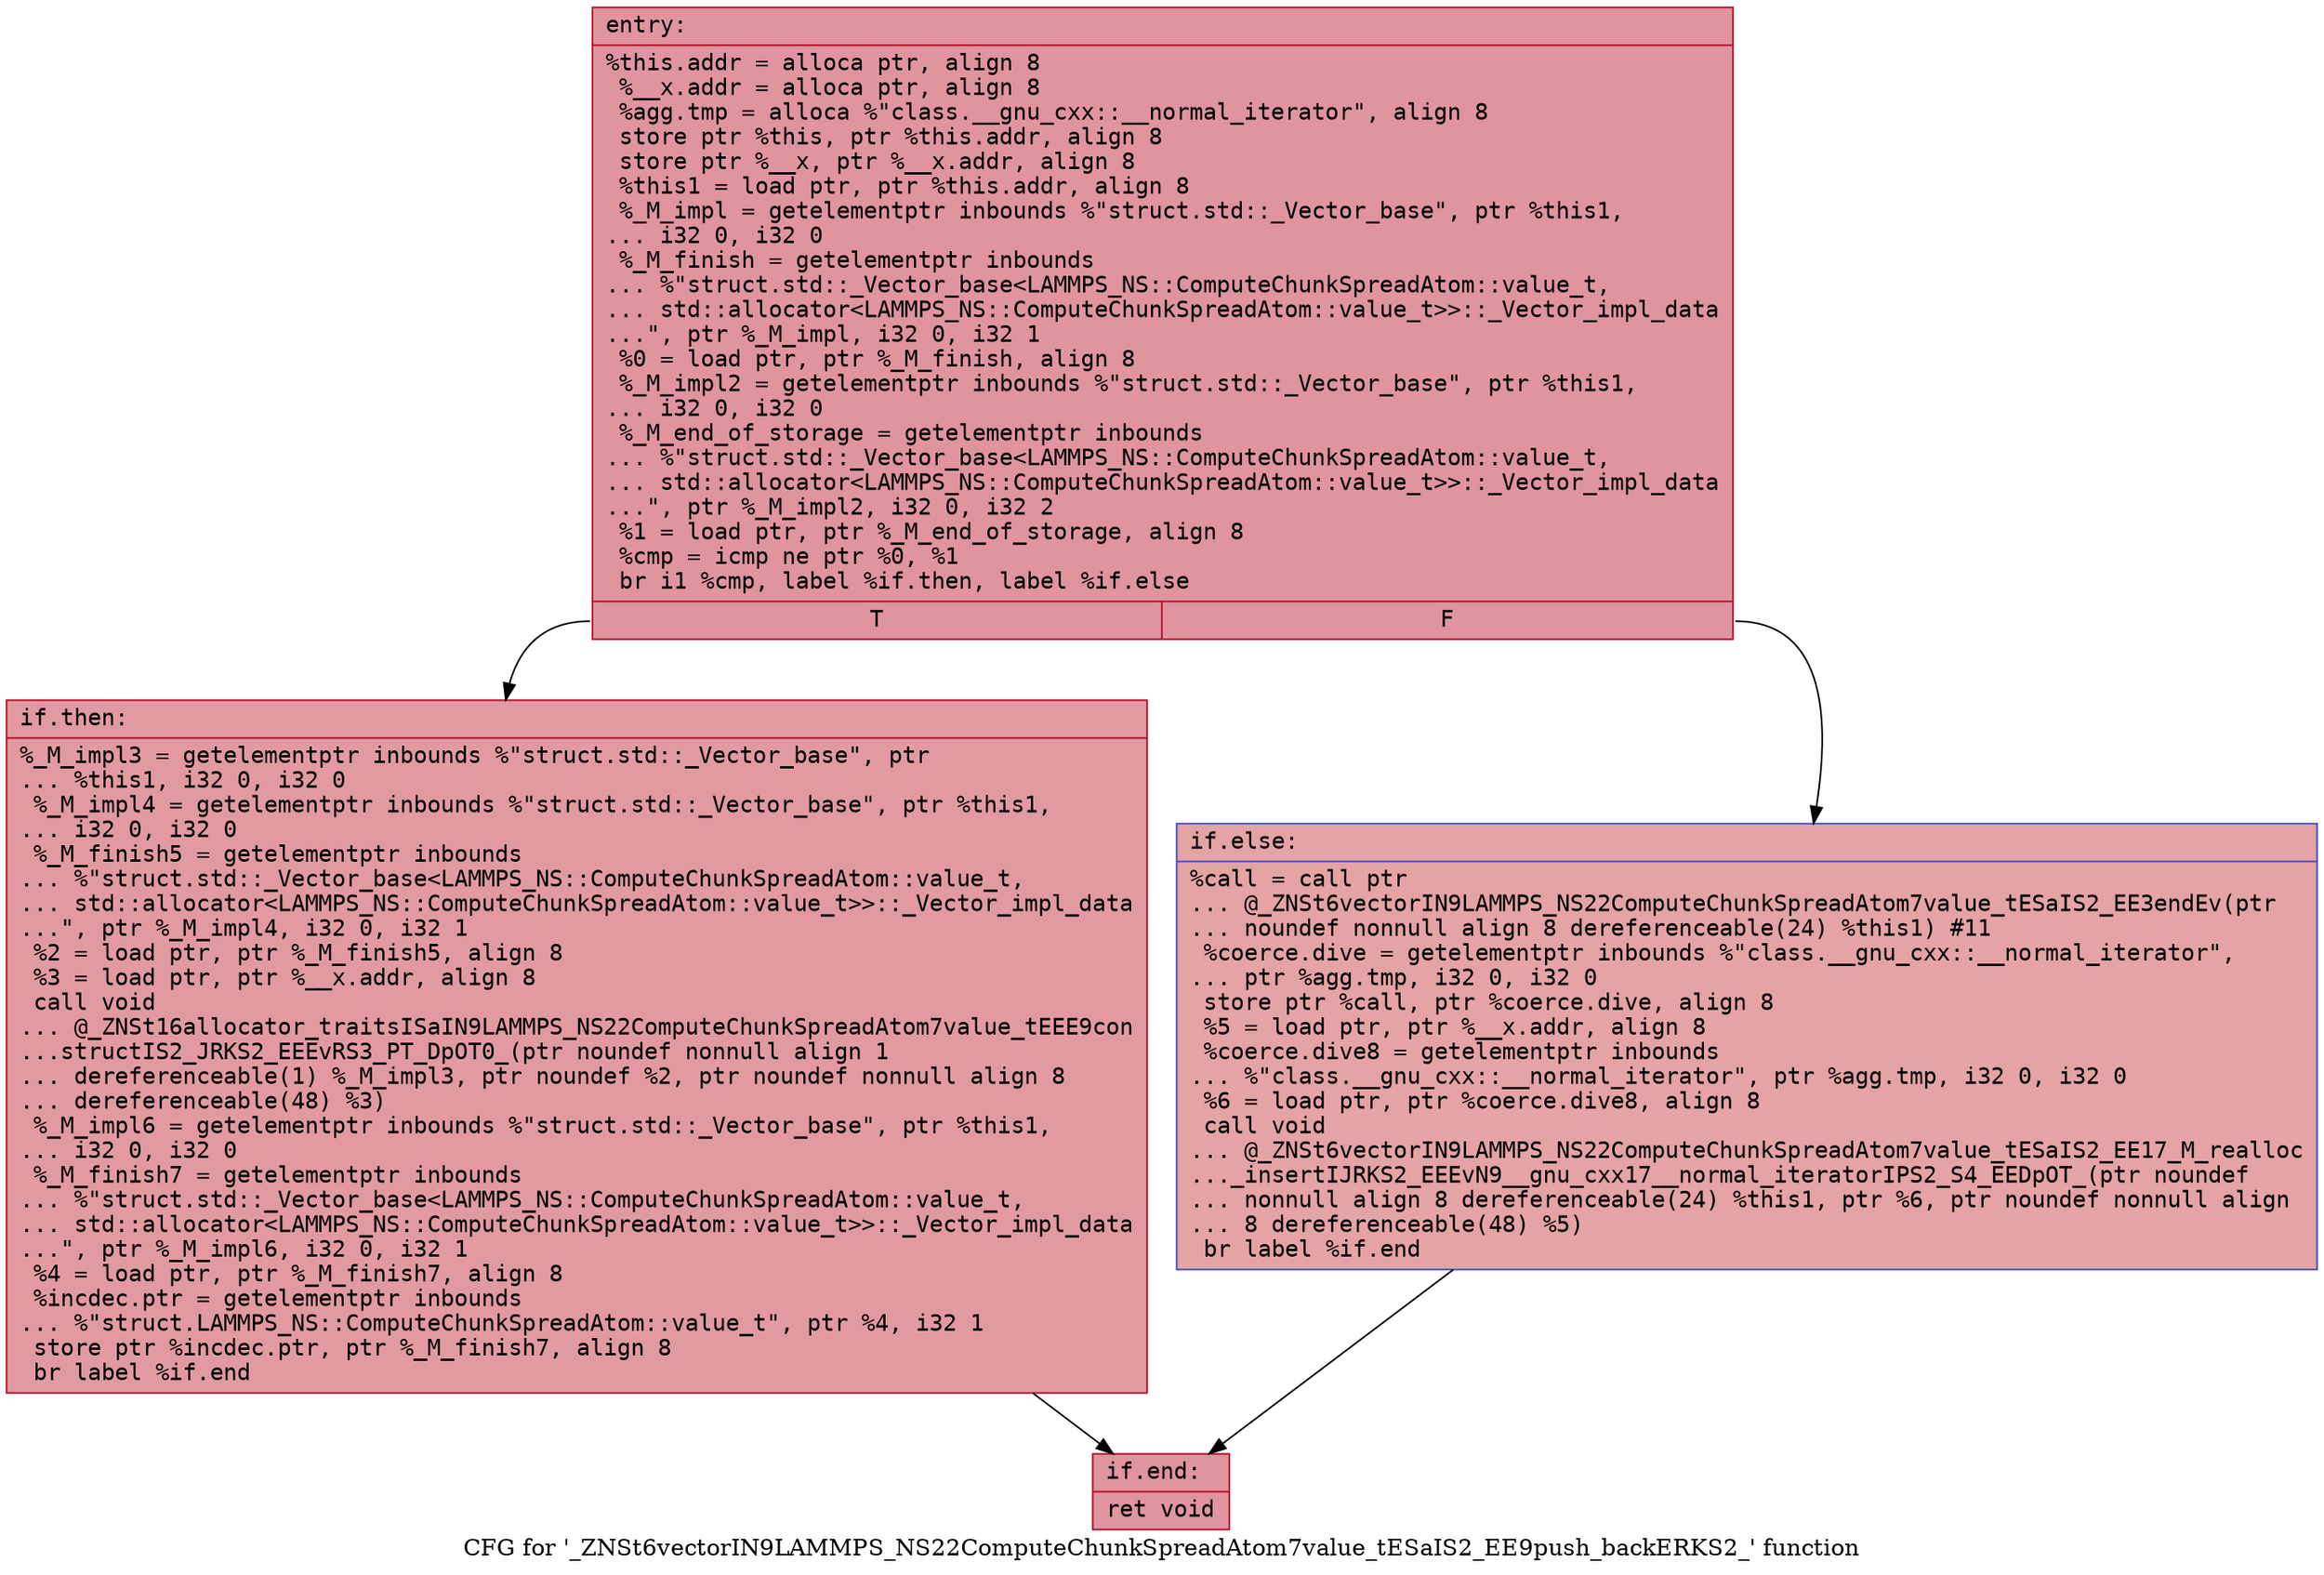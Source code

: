 digraph "CFG for '_ZNSt6vectorIN9LAMMPS_NS22ComputeChunkSpreadAtom7value_tESaIS2_EE9push_backERKS2_' function" {
	label="CFG for '_ZNSt6vectorIN9LAMMPS_NS22ComputeChunkSpreadAtom7value_tESaIS2_EE9push_backERKS2_' function";

	Node0x55a8964278a0 [shape=record,color="#b70d28ff", style=filled, fillcolor="#b70d2870" fontname="Courier",label="{entry:\l|  %this.addr = alloca ptr, align 8\l  %__x.addr = alloca ptr, align 8\l  %agg.tmp = alloca %\"class.__gnu_cxx::__normal_iterator\", align 8\l  store ptr %this, ptr %this.addr, align 8\l  store ptr %__x, ptr %__x.addr, align 8\l  %this1 = load ptr, ptr %this.addr, align 8\l  %_M_impl = getelementptr inbounds %\"struct.std::_Vector_base\", ptr %this1,\l... i32 0, i32 0\l  %_M_finish = getelementptr inbounds\l... %\"struct.std::_Vector_base\<LAMMPS_NS::ComputeChunkSpreadAtom::value_t,\l... std::allocator\<LAMMPS_NS::ComputeChunkSpreadAtom::value_t\>\>::_Vector_impl_data\l...\", ptr %_M_impl, i32 0, i32 1\l  %0 = load ptr, ptr %_M_finish, align 8\l  %_M_impl2 = getelementptr inbounds %\"struct.std::_Vector_base\", ptr %this1,\l... i32 0, i32 0\l  %_M_end_of_storage = getelementptr inbounds\l... %\"struct.std::_Vector_base\<LAMMPS_NS::ComputeChunkSpreadAtom::value_t,\l... std::allocator\<LAMMPS_NS::ComputeChunkSpreadAtom::value_t\>\>::_Vector_impl_data\l...\", ptr %_M_impl2, i32 0, i32 2\l  %1 = load ptr, ptr %_M_end_of_storage, align 8\l  %cmp = icmp ne ptr %0, %1\l  br i1 %cmp, label %if.then, label %if.else\l|{<s0>T|<s1>F}}"];
	Node0x55a8964278a0:s0 -> Node0x55a896428220[tooltip="entry -> if.then\nProbability 62.50%" ];
	Node0x55a8964278a0:s1 -> Node0x55a896428430[tooltip="entry -> if.else\nProbability 37.50%" ];
	Node0x55a896428220 [shape=record,color="#b70d28ff", style=filled, fillcolor="#bb1b2c70" fontname="Courier",label="{if.then:\l|  %_M_impl3 = getelementptr inbounds %\"struct.std::_Vector_base\", ptr\l... %this1, i32 0, i32 0\l  %_M_impl4 = getelementptr inbounds %\"struct.std::_Vector_base\", ptr %this1,\l... i32 0, i32 0\l  %_M_finish5 = getelementptr inbounds\l... %\"struct.std::_Vector_base\<LAMMPS_NS::ComputeChunkSpreadAtom::value_t,\l... std::allocator\<LAMMPS_NS::ComputeChunkSpreadAtom::value_t\>\>::_Vector_impl_data\l...\", ptr %_M_impl4, i32 0, i32 1\l  %2 = load ptr, ptr %_M_finish5, align 8\l  %3 = load ptr, ptr %__x.addr, align 8\l  call void\l... @_ZNSt16allocator_traitsISaIN9LAMMPS_NS22ComputeChunkSpreadAtom7value_tEEE9con\l...structIS2_JRKS2_EEEvRS3_PT_DpOT0_(ptr noundef nonnull align 1\l... dereferenceable(1) %_M_impl3, ptr noundef %2, ptr noundef nonnull align 8\l... dereferenceable(48) %3)\l  %_M_impl6 = getelementptr inbounds %\"struct.std::_Vector_base\", ptr %this1,\l... i32 0, i32 0\l  %_M_finish7 = getelementptr inbounds\l... %\"struct.std::_Vector_base\<LAMMPS_NS::ComputeChunkSpreadAtom::value_t,\l... std::allocator\<LAMMPS_NS::ComputeChunkSpreadAtom::value_t\>\>::_Vector_impl_data\l...\", ptr %_M_impl6, i32 0, i32 1\l  %4 = load ptr, ptr %_M_finish7, align 8\l  %incdec.ptr = getelementptr inbounds\l... %\"struct.LAMMPS_NS::ComputeChunkSpreadAtom::value_t\", ptr %4, i32 1\l  store ptr %incdec.ptr, ptr %_M_finish7, align 8\l  br label %if.end\l}"];
	Node0x55a896428220 -> Node0x55a896428df0[tooltip="if.then -> if.end\nProbability 100.00%" ];
	Node0x55a896428430 [shape=record,color="#3d50c3ff", style=filled, fillcolor="#c32e3170" fontname="Courier",label="{if.else:\l|  %call = call ptr\l... @_ZNSt6vectorIN9LAMMPS_NS22ComputeChunkSpreadAtom7value_tESaIS2_EE3endEv(ptr\l... noundef nonnull align 8 dereferenceable(24) %this1) #11\l  %coerce.dive = getelementptr inbounds %\"class.__gnu_cxx::__normal_iterator\",\l... ptr %agg.tmp, i32 0, i32 0\l  store ptr %call, ptr %coerce.dive, align 8\l  %5 = load ptr, ptr %__x.addr, align 8\l  %coerce.dive8 = getelementptr inbounds\l... %\"class.__gnu_cxx::__normal_iterator\", ptr %agg.tmp, i32 0, i32 0\l  %6 = load ptr, ptr %coerce.dive8, align 8\l  call void\l... @_ZNSt6vectorIN9LAMMPS_NS22ComputeChunkSpreadAtom7value_tESaIS2_EE17_M_realloc\l..._insertIJRKS2_EEEvN9__gnu_cxx17__normal_iteratorIPS2_S4_EEDpOT_(ptr noundef\l... nonnull align 8 dereferenceable(24) %this1, ptr %6, ptr noundef nonnull align\l... 8 dereferenceable(48) %5)\l  br label %if.end\l}"];
	Node0x55a896428430 -> Node0x55a896428df0[tooltip="if.else -> if.end\nProbability 100.00%" ];
	Node0x55a896428df0 [shape=record,color="#b70d28ff", style=filled, fillcolor="#b70d2870" fontname="Courier",label="{if.end:\l|  ret void\l}"];
}
